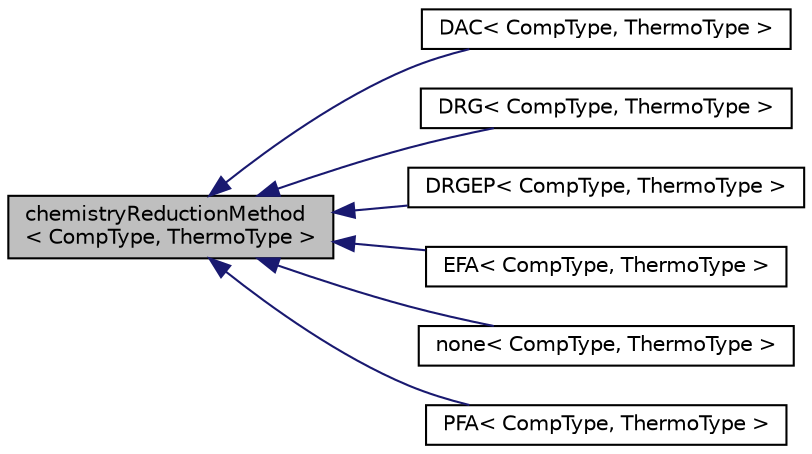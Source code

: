 digraph "chemistryReductionMethod&lt; CompType, ThermoType &gt;"
{
  bgcolor="transparent";
  edge [fontname="Helvetica",fontsize="10",labelfontname="Helvetica",labelfontsize="10"];
  node [fontname="Helvetica",fontsize="10",shape=record];
  rankdir="LR";
  Node0 [label="chemistryReductionMethod\l\< CompType, ThermoType \>",height=0.2,width=0.4,color="black", fillcolor="grey75", style="filled", fontcolor="black"];
  Node0 -> Node1 [dir="back",color="midnightblue",fontsize="10",style="solid",fontname="Helvetica"];
  Node1 [label="DAC\< CompType, ThermoType \>",height=0.2,width=0.4,color="black",URL="$a31073.html",tooltip="The Dynamic Adaptive Chemistry (DAC) method [1] simplify the chemistry using the matrix rAB defined b..."];
  Node0 -> Node2 [dir="back",color="midnightblue",fontsize="10",style="solid",fontname="Helvetica"];
  Node2 [label="DRG\< CompType, ThermoType \>",height=0.2,width=0.4,color="black",URL="$a31077.html",tooltip="Implementation of the Directed Relation Graph (DRG) method. "];
  Node0 -> Node3 [dir="back",color="midnightblue",fontsize="10",style="solid",fontname="Helvetica"];
  Node3 [label="DRGEP\< CompType, ThermoType \>",height=0.2,width=0.4,color="black",URL="$a31081.html",tooltip="The DRGEP algorithm [1] is based on. "];
  Node0 -> Node4 [dir="back",color="midnightblue",fontsize="10",style="solid",fontname="Helvetica"];
  Node4 [label="EFA\< CompType, ThermoType \>",height=0.2,width=0.4,color="black",URL="$a31093.html"];
  Node0 -> Node5 [dir="back",color="midnightblue",fontsize="10",style="solid",fontname="Helvetica"];
  Node5 [label="none\< CompType, ThermoType \>",height=0.2,width=0.4,color="black",URL="$a31105.html"];
  Node0 -> Node6 [dir="back",color="midnightblue",fontsize="10",style="solid",fontname="Helvetica"];
  Node6 [label="PFA\< CompType, ThermoType \>",height=0.2,width=0.4,color="black",URL="$a31109.html",tooltip="Path flux analysis. "];
}
